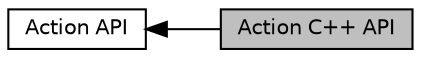 digraph "Action C++ API"
{
  edge [fontname="Helvetica",fontsize="10",labelfontname="Helvetica",labelfontsize="10"];
  node [fontname="Helvetica",fontsize="10",shape=record];
  rankdir=LR;
  Node1 [label="Action API",height=0.2,width=0.4,color="black", fillcolor="white", style="filled",URL="$group__actionapi.html",tooltip="Define API for querying action properties. "];
  Node0 [label="Action C++ API",height=0.2,width=0.4,color="black", fillcolor="grey75", style="filled", fontcolor="black"];
  Node1->Node0 [shape=plaintext, dir="back", style="solid"];
}
